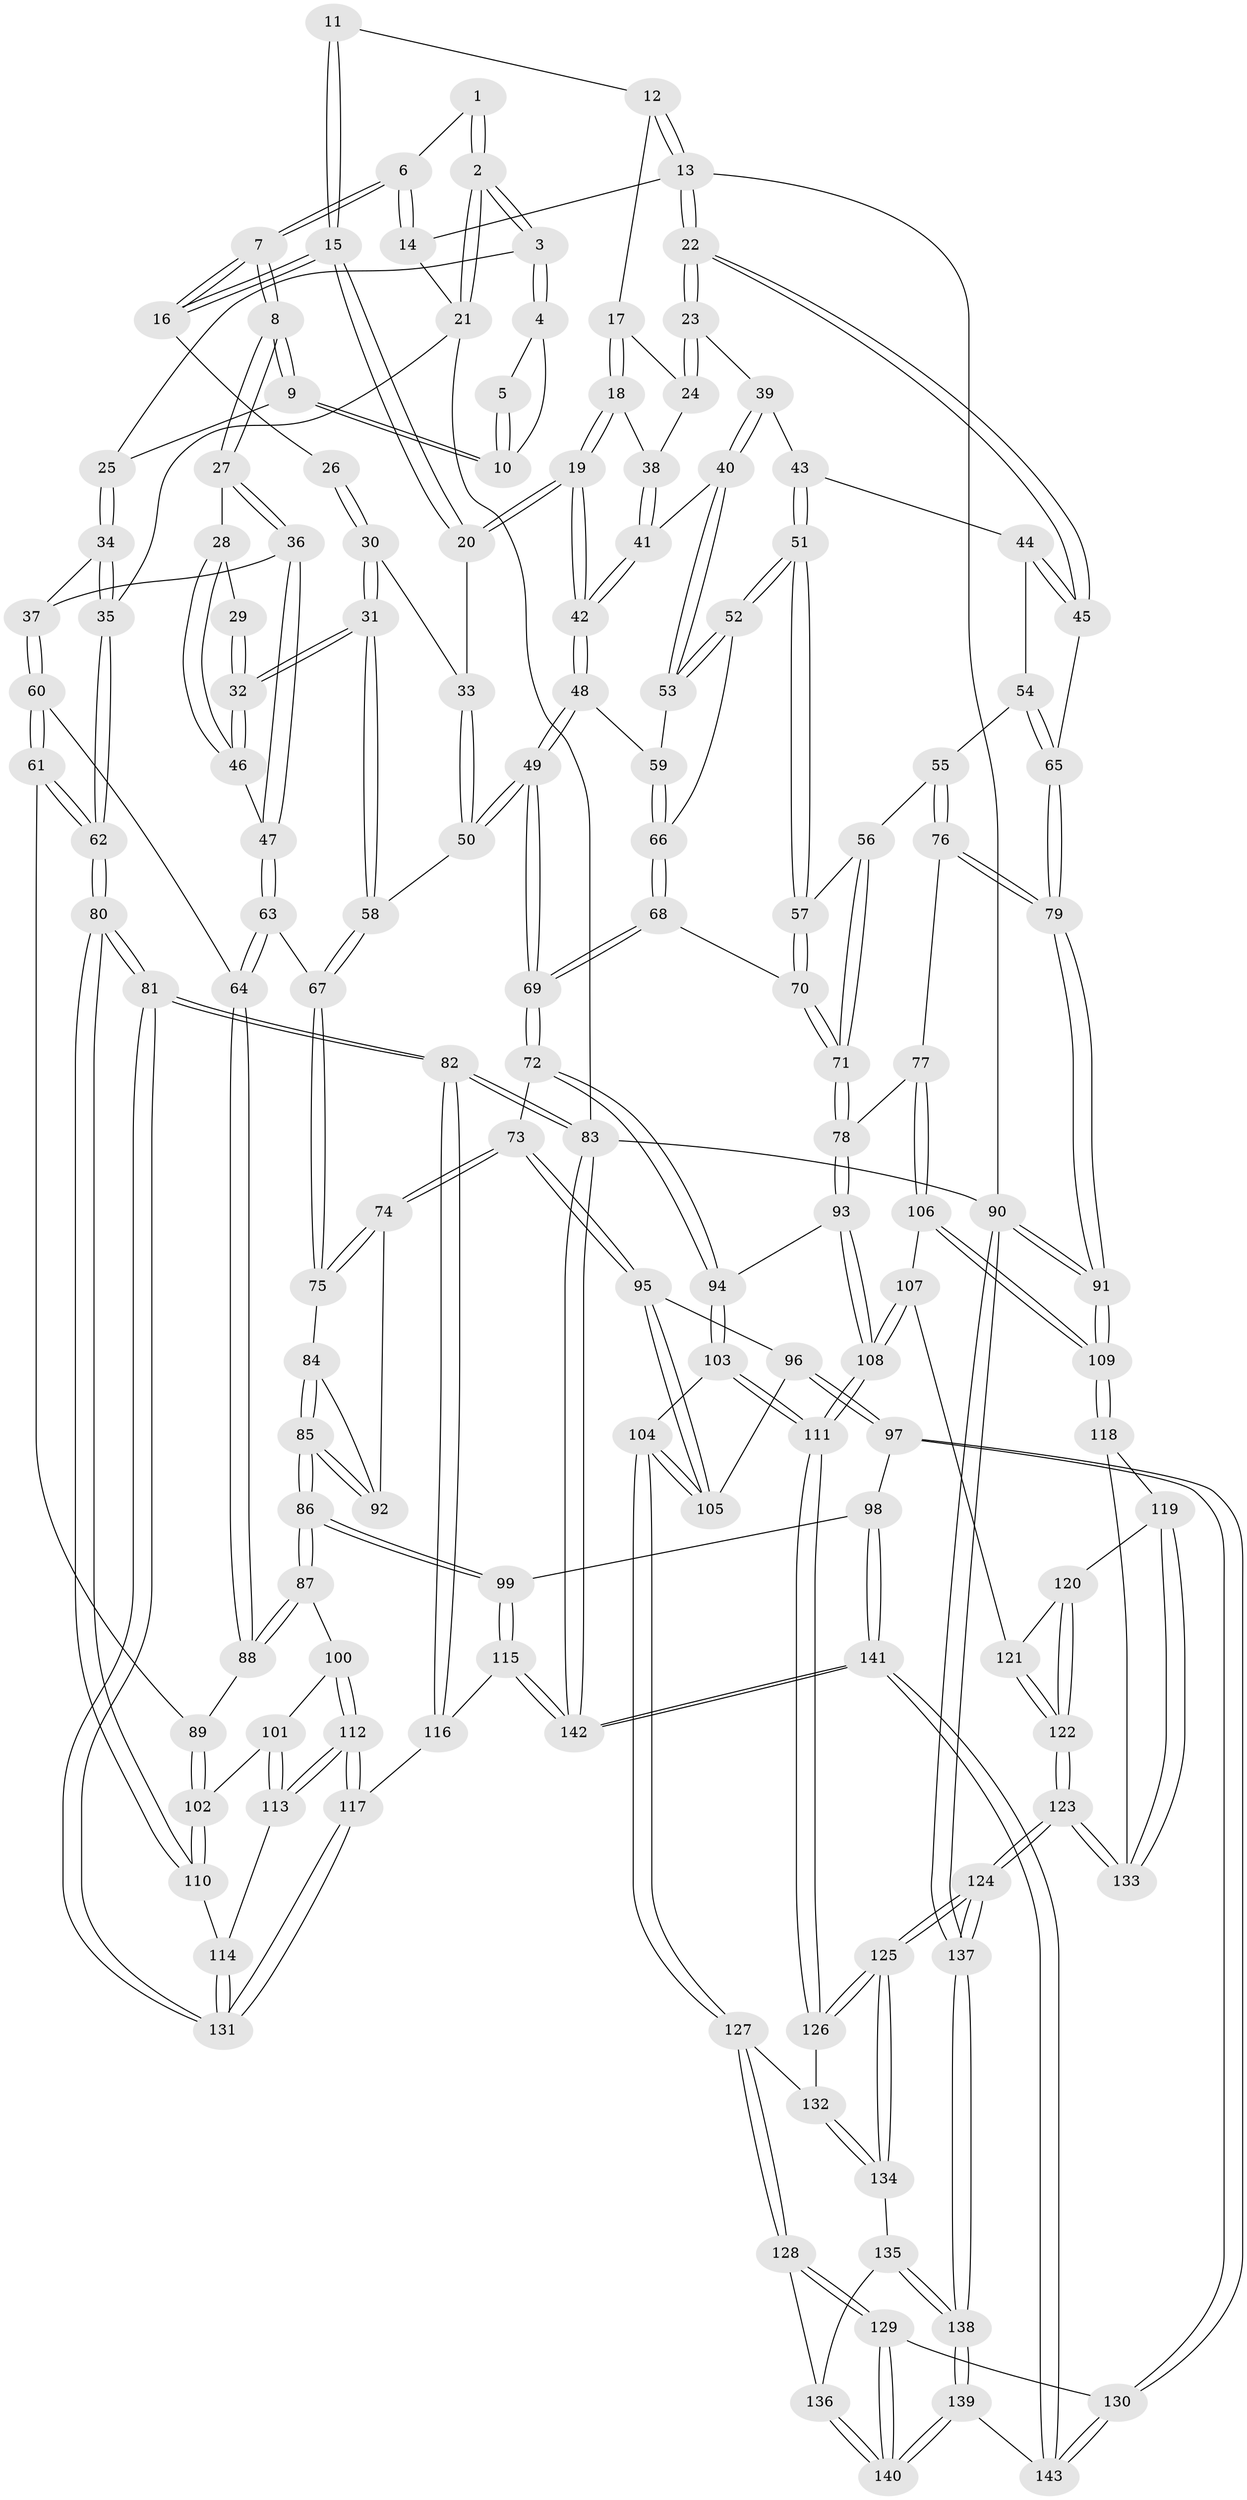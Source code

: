 // coarse degree distribution, {3: 0.17543859649122806, 4: 0.45614035087719296, 9: 0.017543859649122806, 2: 0.08771929824561403, 7: 0.03508771929824561, 6: 0.07017543859649122, 5: 0.12280701754385964, 8: 0.03508771929824561}
// Generated by graph-tools (version 1.1) at 2025/21/03/04/25 18:21:18]
// undirected, 143 vertices, 354 edges
graph export_dot {
graph [start="1"]
  node [color=gray90,style=filled];
  1 [pos="+0.11142848671895929+0.014132315446939691"];
  2 [pos="+0+0.14825899889961966"];
  3 [pos="+0+0.15493500020190443"];
  4 [pos="+0.03683306967369199+0.15608604160484732"];
  5 [pos="+0.10076012791687414+0.08488017979367882"];
  6 [pos="+0.23452415603078308+0"];
  7 [pos="+0.27545410094198397+0.06248974141546524"];
  8 [pos="+0.2298611159745698+0.18029094678848273"];
  9 [pos="+0.11773789918146599+0.17539451772395256"];
  10 [pos="+0.10119446363833469+0.16446777758843814"];
  11 [pos="+0.5897327222132926+0"];
  12 [pos="+0.9154255827178841+0"];
  13 [pos="+1+0"];
  14 [pos="+0.23644140521895043+0"];
  15 [pos="+0.5570885574865448+0.1655112019879124"];
  16 [pos="+0.452108731165+0.1664604616917235"];
  17 [pos="+0.8359965460182269+0"];
  18 [pos="+0.6955769511719662+0.20625913288441616"];
  19 [pos="+0.5902194621850327+0.20879860994766566"];
  20 [pos="+0.5890928069257088+0.20832175104759904"];
  21 [pos="+0+0.1974472488913952"];
  22 [pos="+1+0"];
  23 [pos="+0.8665220724927165+0.23927287616177856"];
  24 [pos="+0.844787349968743+0.225168772448153"];
  25 [pos="+0.08008990419655043+0.23957801920508576"];
  26 [pos="+0.4512854625975313+0.16753103705482472"];
  27 [pos="+0.2317738977786924+0.19741775888716995"];
  28 [pos="+0.3101992982526687+0.2838533676633576"];
  29 [pos="+0.43626832220606293+0.1838551859844448"];
  30 [pos="+0.4175591594328315+0.3371301979383697"];
  31 [pos="+0.3738711962739518+0.38004744425993814"];
  32 [pos="+0.370218128054619+0.37651361151205653"];
  33 [pos="+0.583768686726728+0.2157570148391818"];
  34 [pos="+0.08539134833000847+0.3256374763289471"];
  35 [pos="+0+0.19794687499483632"];
  36 [pos="+0.1338683753036325+0.3272170918939632"];
  37 [pos="+0.09413046175727113+0.3326955081166731"];
  38 [pos="+0.7008298687405605+0.20902587277083415"];
  39 [pos="+0.8760293558833981+0.2729824107691375"];
  40 [pos="+0.7612890019862268+0.35426313217274413"];
  41 [pos="+0.7578510674963425+0.35237118296348346"];
  42 [pos="+0.6493305904864415+0.38458698060584473"];
  43 [pos="+0.8857113156046321+0.2857978156895979"];
  44 [pos="+0.8918747425218307+0.2888999144616793"];
  45 [pos="+1+0.2567939911149475"];
  46 [pos="+0.33046246160809717+0.34632153635784213"];
  47 [pos="+0.20834184188579083+0.38647712412598106"];
  48 [pos="+0.6470496675343149+0.39535663684907973"];
  49 [pos="+0.5501711935483427+0.5355686837115258"];
  50 [pos="+0.48396082478239927+0.46417434661150897"];
  51 [pos="+0.8367623618732126+0.450133257920907"];
  52 [pos="+0.8311709163423501+0.44793340542830506"];
  53 [pos="+0.7799795499360637+0.39171297114361464"];
  54 [pos="+0.9641934394771511+0.38442905511649167"];
  55 [pos="+0.8735510606591566+0.4842825624181036"];
  56 [pos="+0.8705681993236931+0.4824675303392605"];
  57 [pos="+0.8623222438792331+0.4767765926084434"];
  58 [pos="+0.3922134321595501+0.4215161510035062"];
  59 [pos="+0.7083444512047793+0.42860594823076614"];
  60 [pos="+0.06395607896198921+0.4281831809700232"];
  61 [pos="+0+0.5582232229021957"];
  62 [pos="+0+0.5595564514061595"];
  63 [pos="+0.19937826391139626+0.5253114283666642"];
  64 [pos="+0.18692517497122915+0.5311103760311415"];
  65 [pos="+1+0.3757511698241698"];
  66 [pos="+0.7350185742468256+0.4752837082726901"];
  67 [pos="+0.28013914597485445+0.5350240988901189"];
  68 [pos="+0.6550548903293114+0.5686795504171771"];
  69 [pos="+0.5583085484109113+0.5631798990052636"];
  70 [pos="+0.6838139002803649+0.5816437284983698"];
  71 [pos="+0.7210624215558183+0.6088834679181058"];
  72 [pos="+0.538431509312211+0.6057239215711518"];
  73 [pos="+0.4929623448896944+0.6339736174735715"];
  74 [pos="+0.46752466248536767+0.6340742386924655"];
  75 [pos="+0.2877653857834026+0.5475590048417158"];
  76 [pos="+0.9103024824450383+0.5457983099092809"];
  77 [pos="+0.8554457515493185+0.6635623142758943"];
  78 [pos="+0.7648056185373924+0.6460812974776909"];
  79 [pos="+1+0.5459769027538132"];
  80 [pos="+0+0.805183791564491"];
  81 [pos="+0+1"];
  82 [pos="+0+1"];
  83 [pos="+0+1"];
  84 [pos="+0.29273384348083725+0.602089746646558"];
  85 [pos="+0.2829898838817701+0.7275822672703203"];
  86 [pos="+0.24816395412210282+0.7837019011661208"];
  87 [pos="+0.21778762203699076+0.7628187930437393"];
  88 [pos="+0.10878322779113239+0.6373884561989609"];
  89 [pos="+0.10797498664022404+0.6374297608983666"];
  90 [pos="+1+1"];
  91 [pos="+1+0.9599548563373131"];
  92 [pos="+0.3929860563609684+0.6626881408469644"];
  93 [pos="+0.6897590721259285+0.7540066546773638"];
  94 [pos="+0.5589513359525093+0.6447105860509043"];
  95 [pos="+0.4781355640962976+0.6767852904254746"];
  96 [pos="+0.37800415391599085+0.8142268462850615"];
  97 [pos="+0.30757749267746853+0.8387998406256287"];
  98 [pos="+0.28326943311041236+0.8303326770877346"];
  99 [pos="+0.2615802036192489+0.8176773929690044"];
  100 [pos="+0.09574736298608245+0.8008949113352136"];
  101 [pos="+0.08009096623855011+0.8008067423556992"];
  102 [pos="+0.03153943741021108+0.7809794348452361"];
  103 [pos="+0.5751350152061001+0.7902675980228998"];
  104 [pos="+0.510481540667055+0.8464290951818485"];
  105 [pos="+0.5038434198385016+0.8415867883989792"];
  106 [pos="+0.8739494456350371+0.708046005828058"];
  107 [pos="+0.7428384224425942+0.8194307090477116"];
  108 [pos="+0.6995902022513634+0.8161281172953757"];
  109 [pos="+1+0.888395440804135"];
  110 [pos="+0.0010473264282782275+0.796982642376543"];
  111 [pos="+0.6817542961954521+0.8312830845286584"];
  112 [pos="+0.0957593431558578+0.8907491161724719"];
  113 [pos="+0.06464981424564643+0.8751252087433613"];
  114 [pos="+0.06009138530541984+0.8741434781985132"];
  115 [pos="+0.15180624364097528+0.9221032943198909"];
  116 [pos="+0.14555495723239076+0.921212355033622"];
  117 [pos="+0.12619346615476384+0.9131822600604628"];
  118 [pos="+0.9858430355030461+0.8960879320444737"];
  119 [pos="+0.8423182064784052+0.8860107052192454"];
  120 [pos="+0.8100671790506572+0.87220173294555"];
  121 [pos="+0.7631378951521465+0.8395427557845678"];
  122 [pos="+0.750219052666307+0.9405636314265421"];
  123 [pos="+0.7074405525645084+1"];
  124 [pos="+0.6965273872447867+1"];
  125 [pos="+0.6721867344170799+0.9651829003799887"];
  126 [pos="+0.6732148579102777+0.8541902508991039"];
  127 [pos="+0.517927417173065+0.8758642176203052"];
  128 [pos="+0.45095101752109623+0.9357123143096465"];
  129 [pos="+0.44530417705843595+0.9400265879744203"];
  130 [pos="+0.350428514282917+0.9030860120875569"];
  131 [pos="+0+1"];
  132 [pos="+0.5330607213066378+0.887907808300742"];
  133 [pos="+0.7198276540144349+1"];
  134 [pos="+0.5408393019481661+0.9031958029861097"];
  135 [pos="+0.5408224457998893+0.9135582002814154"];
  136 [pos="+0.5154620544333728+0.9606140496698163"];
  137 [pos="+0.6574277135126134+1"];
  138 [pos="+0.6445778092255121+1"];
  139 [pos="+0.4980666575747807+1"];
  140 [pos="+0.4822678307219803+1"];
  141 [pos="+0.23204973700322015+1"];
  142 [pos="+0.2088177578934032+1"];
  143 [pos="+0.34576527241347915+1"];
  1 -- 2;
  1 -- 2;
  1 -- 6;
  2 -- 3;
  2 -- 3;
  2 -- 21;
  2 -- 21;
  3 -- 4;
  3 -- 4;
  3 -- 25;
  4 -- 5;
  4 -- 10;
  5 -- 10;
  5 -- 10;
  6 -- 7;
  6 -- 7;
  6 -- 14;
  6 -- 14;
  7 -- 8;
  7 -- 8;
  7 -- 16;
  7 -- 16;
  8 -- 9;
  8 -- 9;
  8 -- 27;
  8 -- 27;
  9 -- 10;
  9 -- 10;
  9 -- 25;
  11 -- 12;
  11 -- 15;
  11 -- 15;
  12 -- 13;
  12 -- 13;
  12 -- 17;
  13 -- 14;
  13 -- 22;
  13 -- 22;
  13 -- 90;
  14 -- 21;
  15 -- 16;
  15 -- 16;
  15 -- 20;
  15 -- 20;
  16 -- 26;
  17 -- 18;
  17 -- 18;
  17 -- 24;
  18 -- 19;
  18 -- 19;
  18 -- 38;
  19 -- 20;
  19 -- 20;
  19 -- 42;
  19 -- 42;
  20 -- 33;
  21 -- 35;
  21 -- 83;
  22 -- 23;
  22 -- 23;
  22 -- 45;
  22 -- 45;
  23 -- 24;
  23 -- 24;
  23 -- 39;
  24 -- 38;
  25 -- 34;
  25 -- 34;
  26 -- 30;
  26 -- 30;
  27 -- 28;
  27 -- 36;
  27 -- 36;
  28 -- 29;
  28 -- 46;
  28 -- 46;
  29 -- 32;
  29 -- 32;
  30 -- 31;
  30 -- 31;
  30 -- 33;
  31 -- 32;
  31 -- 32;
  31 -- 58;
  31 -- 58;
  32 -- 46;
  32 -- 46;
  33 -- 50;
  33 -- 50;
  34 -- 35;
  34 -- 35;
  34 -- 37;
  35 -- 62;
  35 -- 62;
  36 -- 37;
  36 -- 47;
  36 -- 47;
  37 -- 60;
  37 -- 60;
  38 -- 41;
  38 -- 41;
  39 -- 40;
  39 -- 40;
  39 -- 43;
  40 -- 41;
  40 -- 53;
  40 -- 53;
  41 -- 42;
  41 -- 42;
  42 -- 48;
  42 -- 48;
  43 -- 44;
  43 -- 51;
  43 -- 51;
  44 -- 45;
  44 -- 45;
  44 -- 54;
  45 -- 65;
  46 -- 47;
  47 -- 63;
  47 -- 63;
  48 -- 49;
  48 -- 49;
  48 -- 59;
  49 -- 50;
  49 -- 50;
  49 -- 69;
  49 -- 69;
  50 -- 58;
  51 -- 52;
  51 -- 52;
  51 -- 57;
  51 -- 57;
  52 -- 53;
  52 -- 53;
  52 -- 66;
  53 -- 59;
  54 -- 55;
  54 -- 65;
  54 -- 65;
  55 -- 56;
  55 -- 76;
  55 -- 76;
  56 -- 57;
  56 -- 71;
  56 -- 71;
  57 -- 70;
  57 -- 70;
  58 -- 67;
  58 -- 67;
  59 -- 66;
  59 -- 66;
  60 -- 61;
  60 -- 61;
  60 -- 64;
  61 -- 62;
  61 -- 62;
  61 -- 89;
  62 -- 80;
  62 -- 80;
  63 -- 64;
  63 -- 64;
  63 -- 67;
  64 -- 88;
  64 -- 88;
  65 -- 79;
  65 -- 79;
  66 -- 68;
  66 -- 68;
  67 -- 75;
  67 -- 75;
  68 -- 69;
  68 -- 69;
  68 -- 70;
  69 -- 72;
  69 -- 72;
  70 -- 71;
  70 -- 71;
  71 -- 78;
  71 -- 78;
  72 -- 73;
  72 -- 94;
  72 -- 94;
  73 -- 74;
  73 -- 74;
  73 -- 95;
  73 -- 95;
  74 -- 75;
  74 -- 75;
  74 -- 92;
  75 -- 84;
  76 -- 77;
  76 -- 79;
  76 -- 79;
  77 -- 78;
  77 -- 106;
  77 -- 106;
  78 -- 93;
  78 -- 93;
  79 -- 91;
  79 -- 91;
  80 -- 81;
  80 -- 81;
  80 -- 110;
  80 -- 110;
  81 -- 82;
  81 -- 82;
  81 -- 131;
  81 -- 131;
  82 -- 83;
  82 -- 83;
  82 -- 116;
  82 -- 116;
  83 -- 142;
  83 -- 142;
  83 -- 90;
  84 -- 85;
  84 -- 85;
  84 -- 92;
  85 -- 86;
  85 -- 86;
  85 -- 92;
  85 -- 92;
  86 -- 87;
  86 -- 87;
  86 -- 99;
  86 -- 99;
  87 -- 88;
  87 -- 88;
  87 -- 100;
  88 -- 89;
  89 -- 102;
  89 -- 102;
  90 -- 91;
  90 -- 91;
  90 -- 137;
  90 -- 137;
  91 -- 109;
  91 -- 109;
  93 -- 94;
  93 -- 108;
  93 -- 108;
  94 -- 103;
  94 -- 103;
  95 -- 96;
  95 -- 105;
  95 -- 105;
  96 -- 97;
  96 -- 97;
  96 -- 105;
  97 -- 98;
  97 -- 130;
  97 -- 130;
  98 -- 99;
  98 -- 141;
  98 -- 141;
  99 -- 115;
  99 -- 115;
  100 -- 101;
  100 -- 112;
  100 -- 112;
  101 -- 102;
  101 -- 113;
  101 -- 113;
  102 -- 110;
  102 -- 110;
  103 -- 104;
  103 -- 111;
  103 -- 111;
  104 -- 105;
  104 -- 105;
  104 -- 127;
  104 -- 127;
  106 -- 107;
  106 -- 109;
  106 -- 109;
  107 -- 108;
  107 -- 108;
  107 -- 121;
  108 -- 111;
  108 -- 111;
  109 -- 118;
  109 -- 118;
  110 -- 114;
  111 -- 126;
  111 -- 126;
  112 -- 113;
  112 -- 113;
  112 -- 117;
  112 -- 117;
  113 -- 114;
  114 -- 131;
  114 -- 131;
  115 -- 116;
  115 -- 142;
  115 -- 142;
  116 -- 117;
  117 -- 131;
  117 -- 131;
  118 -- 119;
  118 -- 133;
  119 -- 120;
  119 -- 133;
  119 -- 133;
  120 -- 121;
  120 -- 122;
  120 -- 122;
  121 -- 122;
  121 -- 122;
  122 -- 123;
  122 -- 123;
  123 -- 124;
  123 -- 124;
  123 -- 133;
  123 -- 133;
  124 -- 125;
  124 -- 125;
  124 -- 137;
  124 -- 137;
  125 -- 126;
  125 -- 126;
  125 -- 134;
  125 -- 134;
  126 -- 132;
  127 -- 128;
  127 -- 128;
  127 -- 132;
  128 -- 129;
  128 -- 129;
  128 -- 136;
  129 -- 130;
  129 -- 140;
  129 -- 140;
  130 -- 143;
  130 -- 143;
  132 -- 134;
  132 -- 134;
  134 -- 135;
  135 -- 136;
  135 -- 138;
  135 -- 138;
  136 -- 140;
  136 -- 140;
  137 -- 138;
  137 -- 138;
  138 -- 139;
  138 -- 139;
  139 -- 140;
  139 -- 140;
  139 -- 143;
  141 -- 142;
  141 -- 142;
  141 -- 143;
  141 -- 143;
}
